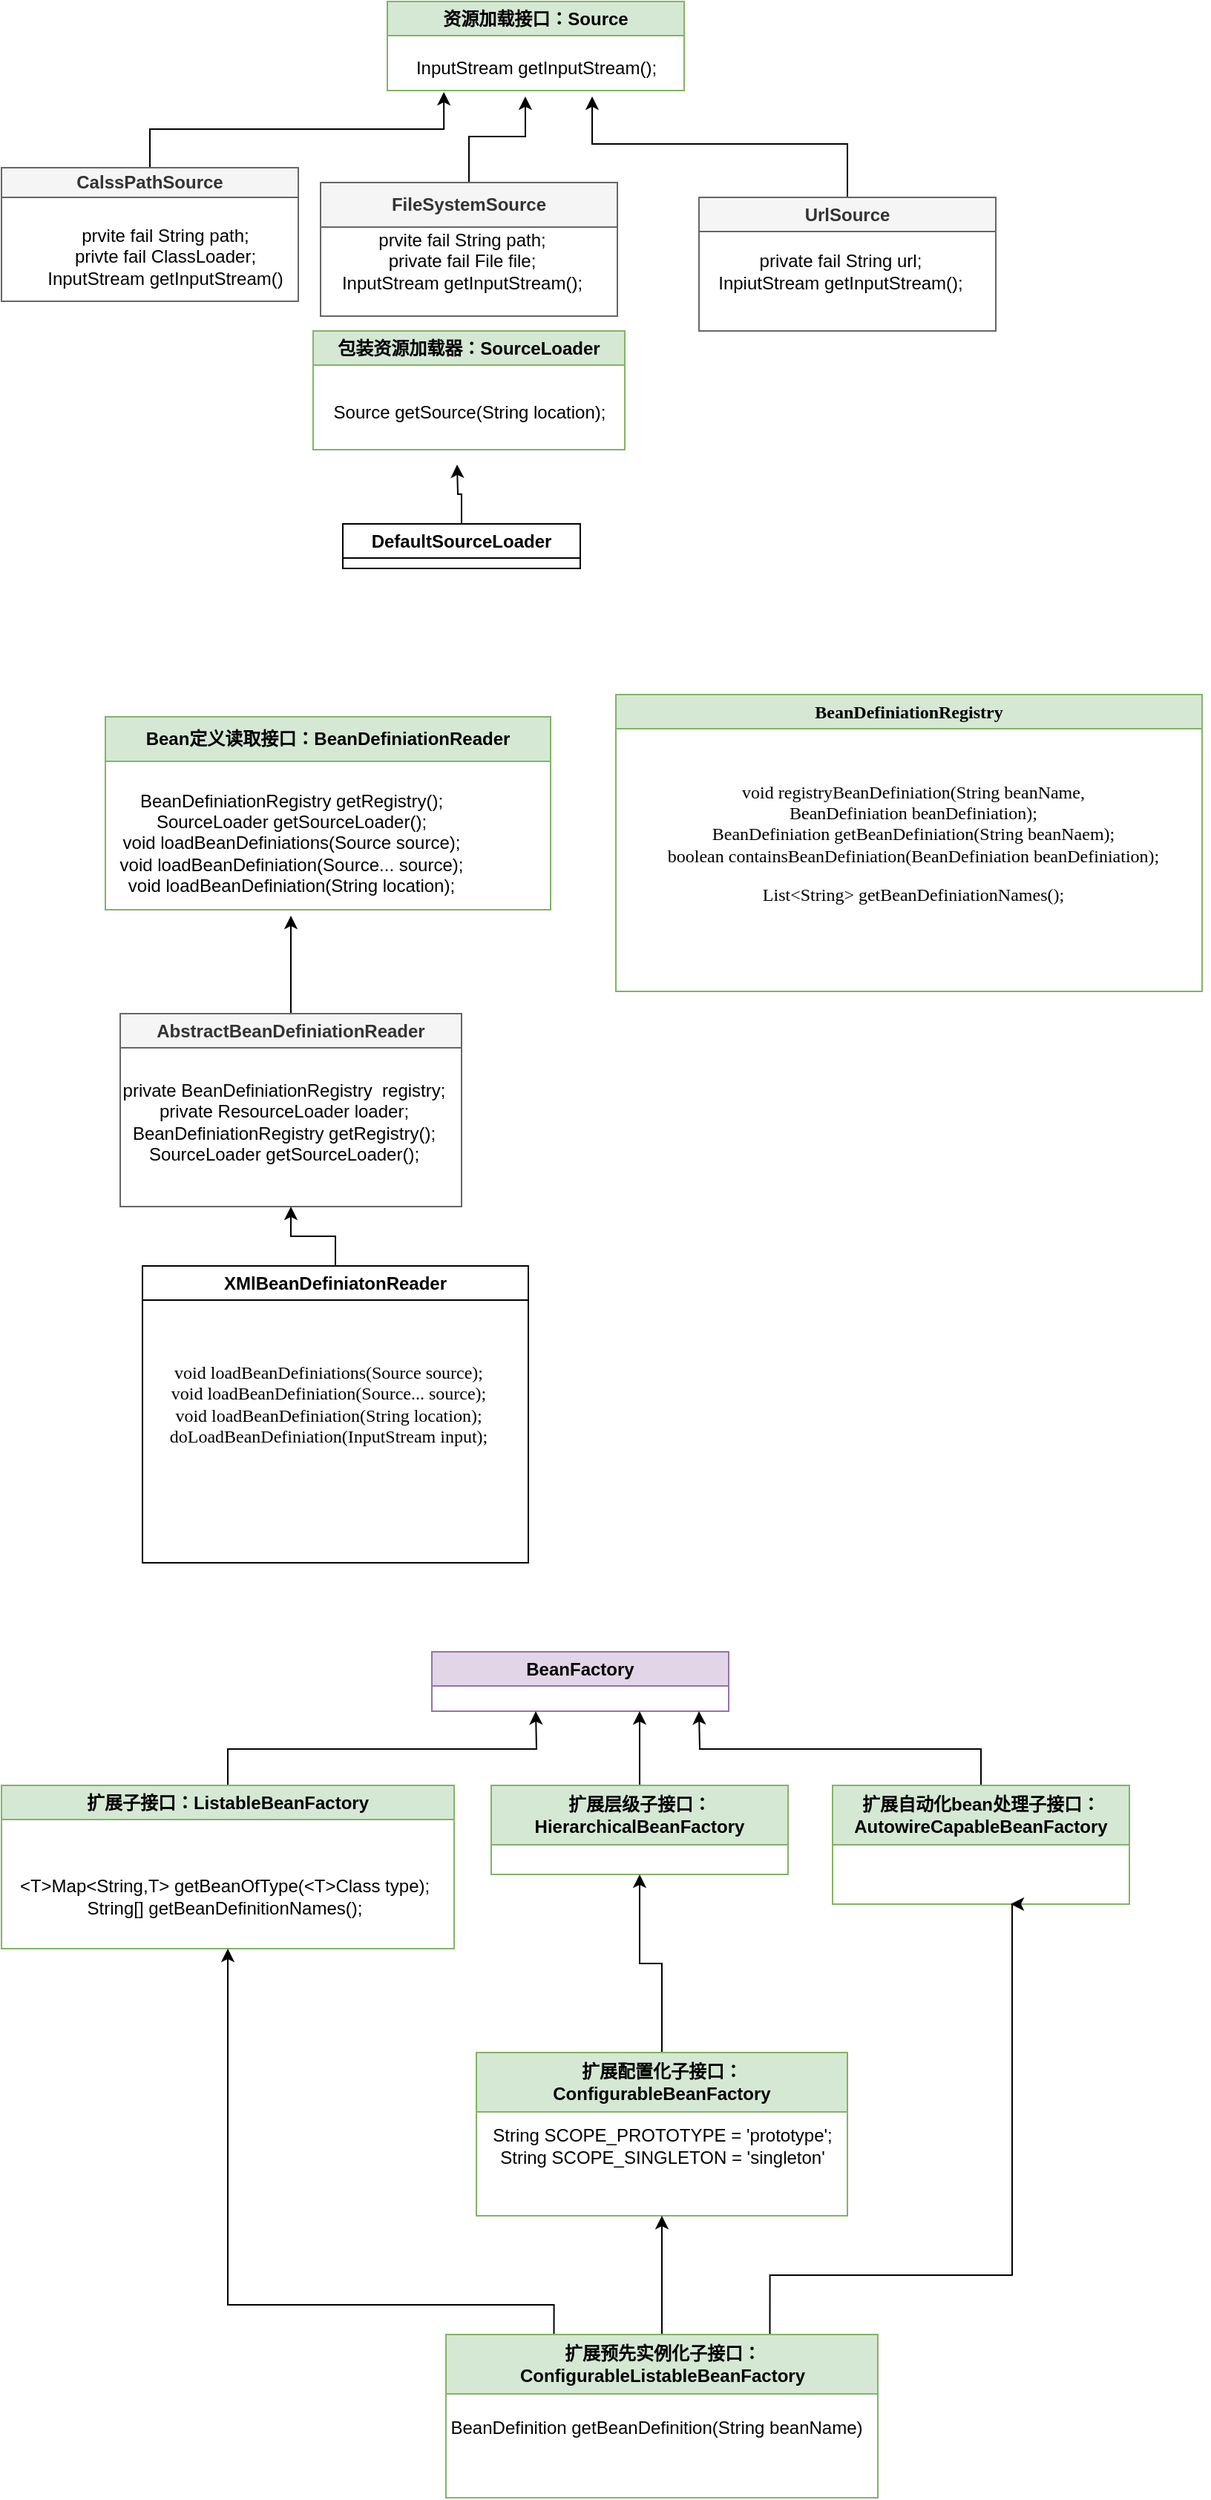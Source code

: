 <mxfile version="21.7.4" type="github">
  <diagram name="第 1 页" id="g-J7haauCMhBv2Hcuovk">
    <mxGraphModel dx="1434" dy="758" grid="1" gridSize="10" guides="1" tooltips="1" connect="1" arrows="1" fold="1" page="1" pageScale="1" pageWidth="827" pageHeight="1169" math="0" shadow="0">
      <root>
        <mxCell id="0" />
        <mxCell id="1" parent="0" />
        <mxCell id="VR_gZrT574FHimNZZ2ZZ-10" value="资源加载接口：Source" style="swimlane;whiteSpace=wrap;html=1;fillColor=#d5e8d4;strokeColor=#82b366;" parent="1" vertex="1">
          <mxGeometry x="270" y="48" width="200" height="60" as="geometry">
            <mxRectangle x="270" y="48" width="170" height="30" as="alternateBounds" />
          </mxGeometry>
        </mxCell>
        <mxCell id="VR_gZrT574FHimNZZ2ZZ-13" value="InputStream getInputStream();" style="text;html=1;align=center;verticalAlign=middle;resizable=0;points=[];autosize=1;strokeColor=none;fillColor=none;" parent="VR_gZrT574FHimNZZ2ZZ-10" vertex="1">
          <mxGeometry x="5" y="30" width="190" height="30" as="geometry" />
        </mxCell>
        <mxCell id="VR_gZrT574FHimNZZ2ZZ-25" style="edgeStyle=orthogonalEdgeStyle;rounded=0;orthogonalLoop=1;jettySize=auto;html=1;exitX=0.5;exitY=0;exitDx=0;exitDy=0;entryX=0.174;entryY=1.033;entryDx=0;entryDy=0;entryPerimeter=0;" parent="1" source="VR_gZrT574FHimNZZ2ZZ-17" target="VR_gZrT574FHimNZZ2ZZ-13" edge="1">
          <mxGeometry relative="1" as="geometry" />
        </mxCell>
        <mxCell id="VR_gZrT574FHimNZZ2ZZ-17" value="CalssPathSource" style="swimlane;whiteSpace=wrap;html=1;startSize=20;fillColor=#f5f5f5;fontColor=#333333;strokeColor=#666666;" parent="1" vertex="1">
          <mxGeometry x="10" y="160" width="200" height="90" as="geometry">
            <mxRectangle x="70" y="160" width="140" height="30" as="alternateBounds" />
          </mxGeometry>
        </mxCell>
        <mxCell id="VR_gZrT574FHimNZZ2ZZ-18" value="prvite fail String path;&lt;br&gt;privte fail ClassLoader;&lt;br&gt;InputStream getInputStream()" style="text;html=1;align=center;verticalAlign=middle;resizable=0;points=[];autosize=1;strokeColor=none;fillColor=none;" parent="VR_gZrT574FHimNZZ2ZZ-17" vertex="1">
          <mxGeometry x="20" y="30" width="180" height="60" as="geometry" />
        </mxCell>
        <mxCell id="VR_gZrT574FHimNZZ2ZZ-26" style="edgeStyle=orthogonalEdgeStyle;rounded=0;orthogonalLoop=1;jettySize=auto;html=1;exitX=0.5;exitY=0;exitDx=0;exitDy=0;entryX=0.463;entryY=1.133;entryDx=0;entryDy=0;entryPerimeter=0;" parent="1" source="VR_gZrT574FHimNZZ2ZZ-19" target="VR_gZrT574FHimNZZ2ZZ-13" edge="1">
          <mxGeometry relative="1" as="geometry" />
        </mxCell>
        <mxCell id="VR_gZrT574FHimNZZ2ZZ-19" value="FileSystemSource" style="swimlane;whiteSpace=wrap;html=1;startSize=30;fillColor=#f5f5f5;fontColor=#333333;strokeColor=#666666;" parent="1" vertex="1">
          <mxGeometry x="225" y="170" width="200" height="90" as="geometry">
            <mxRectangle x="250" y="160" width="140" height="30" as="alternateBounds" />
          </mxGeometry>
        </mxCell>
        <mxCell id="VR_gZrT574FHimNZZ2ZZ-21" value="prvite fail String path;&lt;br&gt;private fail File file;&lt;br&gt;InputStream getInputStream();" style="text;html=1;align=center;verticalAlign=middle;resizable=0;points=[];autosize=1;strokeColor=none;fillColor=none;" parent="VR_gZrT574FHimNZZ2ZZ-19" vertex="1">
          <mxGeometry y="23" width="190" height="60" as="geometry" />
        </mxCell>
        <mxCell id="VR_gZrT574FHimNZZ2ZZ-27" style="edgeStyle=orthogonalEdgeStyle;rounded=0;orthogonalLoop=1;jettySize=auto;html=1;exitX=0.5;exitY=0;exitDx=0;exitDy=0;entryX=0.7;entryY=1.133;entryDx=0;entryDy=0;entryPerimeter=0;" parent="1" source="VR_gZrT574FHimNZZ2ZZ-22" target="VR_gZrT574FHimNZZ2ZZ-13" edge="1">
          <mxGeometry relative="1" as="geometry" />
        </mxCell>
        <mxCell id="VR_gZrT574FHimNZZ2ZZ-22" value="UrlSource" style="swimlane;whiteSpace=wrap;html=1;startSize=23;fillColor=#f5f5f5;fontColor=#333333;strokeColor=#666666;" parent="1" vertex="1">
          <mxGeometry x="480" y="180" width="200" height="90" as="geometry">
            <mxRectangle x="480" y="180" width="100" height="30" as="alternateBounds" />
          </mxGeometry>
        </mxCell>
        <mxCell id="VR_gZrT574FHimNZZ2ZZ-24" value="private fail String url;&lt;br&gt;InpiutStream getInputStream();" style="text;html=1;align=center;verticalAlign=middle;resizable=0;points=[];autosize=1;strokeColor=none;fillColor=none;" parent="VR_gZrT574FHimNZZ2ZZ-22" vertex="1">
          <mxGeometry y="30" width="190" height="40" as="geometry" />
        </mxCell>
        <mxCell id="VR_gZrT574FHimNZZ2ZZ-28" value="包装资源加载器：SourceLoader" style="swimlane;whiteSpace=wrap;html=1;fillColor=#d5e8d4;strokeColor=#82b366;" parent="1" vertex="1">
          <mxGeometry x="220" y="270" width="210" height="80" as="geometry">
            <mxRectangle x="220" y="270" width="220" height="30" as="alternateBounds" />
          </mxGeometry>
        </mxCell>
        <mxCell id="VR_gZrT574FHimNZZ2ZZ-29" value="Source getSource(String location);" style="text;html=1;align=center;verticalAlign=middle;resizable=0;points=[];autosize=1;strokeColor=none;fillColor=none;" parent="VR_gZrT574FHimNZZ2ZZ-28" vertex="1">
          <mxGeometry y="40" width="210" height="30" as="geometry" />
        </mxCell>
        <mxCell id="VR_gZrT574FHimNZZ2ZZ-33" style="edgeStyle=orthogonalEdgeStyle;rounded=0;orthogonalLoop=1;jettySize=auto;html=1;exitX=0.5;exitY=0;exitDx=0;exitDy=0;" parent="1" source="VR_gZrT574FHimNZZ2ZZ-30" edge="1">
          <mxGeometry relative="1" as="geometry">
            <mxPoint x="317" y="360" as="targetPoint" />
          </mxGeometry>
        </mxCell>
        <mxCell id="VR_gZrT574FHimNZZ2ZZ-30" value="DefaultSourceLoader" style="swimlane;whiteSpace=wrap;html=1;" parent="1" vertex="1" collapsed="1">
          <mxGeometry x="240" y="400" width="160" height="30" as="geometry">
            <mxRectangle x="240" y="400" width="206" height="110" as="alternateBounds" />
          </mxGeometry>
        </mxCell>
        <mxCell id="VR_gZrT574FHimNZZ2ZZ-31" value="Source getSource(String location);" style="text;html=1;align=center;verticalAlign=middle;resizable=0;points=[];autosize=1;strokeColor=none;fillColor=none;" parent="VR_gZrT574FHimNZZ2ZZ-30" vertex="1">
          <mxGeometry x="-4" y="40" width="210" height="30" as="geometry" />
        </mxCell>
        <mxCell id="VR_gZrT574FHimNZZ2ZZ-34" value="Bean定义读取接口：BeanDefiniationReader" style="swimlane;whiteSpace=wrap;html=1;startSize=30;fillColor=#d5e8d4;strokeColor=#82b366;" parent="1" vertex="1">
          <mxGeometry x="80" y="530" width="300" height="130" as="geometry" />
        </mxCell>
        <mxCell id="VR_gZrT574FHimNZZ2ZZ-35" value="BeanDefiniationRegistry getRegistry();&lt;br&gt;SourceLoader getSourceLoader();&lt;br&gt;void loadBeanDefiniations(Source source);&lt;br&gt;void loadBeanDefiniation(Source... source);&lt;br&gt;void loadBeanDefiniation(String location);" style="text;html=1;align=center;verticalAlign=middle;resizable=0;points=[];autosize=1;strokeColor=none;fillColor=none;rounded=0;" parent="VR_gZrT574FHimNZZ2ZZ-34" vertex="1">
          <mxGeometry y="40" width="250" height="90" as="geometry" />
        </mxCell>
        <mxCell id="VR_gZrT574FHimNZZ2ZZ-38" style="edgeStyle=orthogonalEdgeStyle;rounded=0;orthogonalLoop=1;jettySize=auto;html=1;exitX=0.5;exitY=0;exitDx=0;exitDy=0;entryX=0.5;entryY=1.044;entryDx=0;entryDy=0;entryPerimeter=0;fontFamily=Helvetica;fontSize=12;fontColor=default;" parent="1" source="VR_gZrT574FHimNZZ2ZZ-36" target="VR_gZrT574FHimNZZ2ZZ-35" edge="1">
          <mxGeometry relative="1" as="geometry" />
        </mxCell>
        <mxCell id="VR_gZrT574FHimNZZ2ZZ-36" value="AbstractBeanDefiniationReader" style="swimlane;whiteSpace=wrap;html=1;fontFamily=Helvetica;fontSize=12;fontColor=#333333;fillColor=#f5f5f5;startSize=23;strokeColor=#666666;" parent="1" vertex="1">
          <mxGeometry x="90" y="730" width="230" height="130" as="geometry" />
        </mxCell>
        <mxCell id="VR_gZrT574FHimNZZ2ZZ-37" value="private BeanDefiniationRegistry&amp;nbsp; registry;&lt;br&gt;private ResourceLoader loader;&lt;br&gt;BeanDefiniationRegistry getRegistry();&lt;br style=&quot;border-color: var(--border-color);&quot;&gt;SourceLoader getSourceLoader();" style="text;html=1;align=center;verticalAlign=middle;resizable=0;points=[];autosize=1;strokeColor=none;fillColor=none;fontSize=12;fontFamily=Helvetica;fontColor=default;" parent="1" vertex="1">
          <mxGeometry x="80" y="768" width="240" height="70" as="geometry" />
        </mxCell>
        <mxCell id="VR_gZrT574FHimNZZ2ZZ-39" value="BeanDefiniationRegistry" style="swimlane;whiteSpace=wrap;html=1;fontFamily=Comic Sans MS;fontSize=12;fillColor=#d5e8d4;strokeColor=#82b366;" parent="1" vertex="1">
          <mxGeometry x="424" y="515" width="395" height="200" as="geometry" />
        </mxCell>
        <mxCell id="VR_gZrT574FHimNZZ2ZZ-40" value="&lt;pre&gt;&lt;font face=&quot;Comic Sans MS&quot;&gt;void registryBeanDefiniation(String beanName,&lt;br&gt;BeanDefiniation beanDefiniation);&lt;br&gt;BeanDefiniation getBeanDefiniation(String beanNaem);&lt;br&gt;boolean containsBeanDefiniation(BeanDefiniation beanDefiniation);&lt;/font&gt;&lt;/pre&gt;&lt;pre&gt;&lt;font face=&quot;Comic Sans MS&quot;&gt;List&amp;lt;String&amp;gt; getBeanDefiniationNames();&lt;/font&gt;&lt;/pre&gt;" style="text;html=1;align=center;verticalAlign=middle;resizable=0;points=[];autosize=1;strokeColor=none;fillColor=none;fontSize=12;fontFamily=Helvetica;fontColor=default;" parent="VR_gZrT574FHimNZZ2ZZ-39" vertex="1">
          <mxGeometry y="35" width="400" height="130" as="geometry" />
        </mxCell>
        <mxCell id="VR_gZrT574FHimNZZ2ZZ-43" style="edgeStyle=orthogonalEdgeStyle;rounded=0;orthogonalLoop=1;jettySize=auto;html=1;exitX=0.5;exitY=0;exitDx=0;exitDy=0;entryX=0.5;entryY=1;entryDx=0;entryDy=0;fontFamily=Helvetica;fontSize=12;fontColor=default;" parent="1" source="VR_gZrT574FHimNZZ2ZZ-41" target="VR_gZrT574FHimNZZ2ZZ-36" edge="1">
          <mxGeometry relative="1" as="geometry" />
        </mxCell>
        <mxCell id="VR_gZrT574FHimNZZ2ZZ-41" value="XMlBeanDefiniatonReader" style="swimlane;whiteSpace=wrap;html=1;fontFamily=Helvetica;fontSize=12;fontColor=default;fillColor=none;gradientColor=none;" parent="1" vertex="1">
          <mxGeometry x="105" y="900" width="260" height="200" as="geometry" />
        </mxCell>
        <mxCell id="VR_gZrT574FHimNZZ2ZZ-42" value="&lt;font face=&quot;Comic Sans MS&quot;&gt;void loadBeanDefiniations(Source source);&lt;br style=&quot;border-color: var(--border-color);&quot;&gt;void loadBeanDefiniation(Source... source);&lt;br style=&quot;border-color: var(--border-color);&quot;&gt;void loadBeanDefiniation(String location);&lt;br&gt;doLoadBeanDefiniation(InputStream input);&lt;br&gt;&lt;/font&gt;" style="text;html=1;align=center;verticalAlign=middle;resizable=0;points=[];autosize=1;strokeColor=none;fillColor=none;fontSize=12;fontFamily=Helvetica;fontColor=default;" parent="VR_gZrT574FHimNZZ2ZZ-41" vertex="1">
          <mxGeometry x="-10" y="53" width="270" height="80" as="geometry" />
        </mxCell>
        <mxCell id="b1BGuszxXx0j2l9fACfJ-1" value="BeanFactory" style="swimlane;whiteSpace=wrap;html=1;fillColor=#e1d5e7;strokeColor=#9673a6;" vertex="1" parent="1">
          <mxGeometry x="300" y="1160" width="200" height="40" as="geometry" />
        </mxCell>
        <mxCell id="b1BGuszxXx0j2l9fACfJ-10" style="edgeStyle=orthogonalEdgeStyle;rounded=0;orthogonalLoop=1;jettySize=auto;html=1;exitX=0.5;exitY=0;exitDx=0;exitDy=0;" edge="1" parent="1" source="b1BGuszxXx0j2l9fACfJ-2">
          <mxGeometry relative="1" as="geometry">
            <mxPoint x="370" y="1200" as="targetPoint" />
          </mxGeometry>
        </mxCell>
        <mxCell id="b1BGuszxXx0j2l9fACfJ-2" value="扩展子接口：ListableBeanFactory" style="swimlane;whiteSpace=wrap;html=1;fillColor=#d5e8d4;strokeColor=#82b366;" vertex="1" parent="1">
          <mxGeometry x="10" y="1250" width="305" height="110" as="geometry" />
        </mxCell>
        <mxCell id="b1BGuszxXx0j2l9fACfJ-3" value="&amp;lt;T&amp;gt;Map&amp;lt;String,T&amp;gt; getBeanOfType(&amp;lt;T&amp;gt;Class type);&lt;br&gt;String[] getBeanDefinitionNames();" style="text;html=1;align=center;verticalAlign=middle;resizable=0;points=[];autosize=1;strokeColor=none;fillColor=none;" vertex="1" parent="b1BGuszxXx0j2l9fACfJ-2">
          <mxGeometry y="55" width="300" height="40" as="geometry" />
        </mxCell>
        <mxCell id="b1BGuszxXx0j2l9fACfJ-11" style="edgeStyle=orthogonalEdgeStyle;rounded=0;orthogonalLoop=1;jettySize=auto;html=1;exitX=0.5;exitY=0;exitDx=0;exitDy=0;" edge="1" parent="1" source="b1BGuszxXx0j2l9fACfJ-4">
          <mxGeometry relative="1" as="geometry">
            <mxPoint x="440" y="1200" as="targetPoint" />
          </mxGeometry>
        </mxCell>
        <mxCell id="b1BGuszxXx0j2l9fACfJ-4" value="扩展层级子接口：HierarchicalBeanFactory" style="swimlane;whiteSpace=wrap;html=1;startSize=40;fillColor=#d5e8d4;strokeColor=#82b366;" vertex="1" parent="1">
          <mxGeometry x="340" y="1250" width="200" height="60" as="geometry" />
        </mxCell>
        <mxCell id="b1BGuszxXx0j2l9fACfJ-12" style="edgeStyle=orthogonalEdgeStyle;rounded=0;orthogonalLoop=1;jettySize=auto;html=1;exitX=0.5;exitY=0;exitDx=0;exitDy=0;" edge="1" parent="1" source="b1BGuszxXx0j2l9fACfJ-5">
          <mxGeometry relative="1" as="geometry">
            <mxPoint x="480" y="1200" as="targetPoint" />
          </mxGeometry>
        </mxCell>
        <mxCell id="b1BGuszxXx0j2l9fACfJ-5" value="扩展自动化bean处理子接口：&lt;br&gt;AutowireCapableBeanFactory" style="swimlane;whiteSpace=wrap;html=1;startSize=40;fillColor=#d5e8d4;strokeColor=#82b366;" vertex="1" parent="1">
          <mxGeometry x="570" y="1250" width="200" height="80" as="geometry" />
        </mxCell>
        <mxCell id="b1BGuszxXx0j2l9fACfJ-13" style="edgeStyle=orthogonalEdgeStyle;rounded=0;orthogonalLoop=1;jettySize=auto;html=1;exitX=0.5;exitY=0;exitDx=0;exitDy=0;entryX=0.5;entryY=1;entryDx=0;entryDy=0;" edge="1" parent="1" source="b1BGuszxXx0j2l9fACfJ-6" target="b1BGuszxXx0j2l9fACfJ-4">
          <mxGeometry relative="1" as="geometry" />
        </mxCell>
        <mxCell id="b1BGuszxXx0j2l9fACfJ-6" value="扩展配置化子接口：&lt;br&gt;ConfigurableBeanFactory" style="swimlane;whiteSpace=wrap;html=1;fillColor=#d5e8d4;strokeColor=#82b366;startSize=40;" vertex="1" parent="1">
          <mxGeometry x="330" y="1430" width="250" height="110" as="geometry" />
        </mxCell>
        <mxCell id="b1BGuszxXx0j2l9fACfJ-7" value="String SCOPE_PROTOTYPE = &#39;prototype&#39;;&lt;br&gt;String SCOPE_SINGLETON = &#39;singleton&#39;" style="text;html=1;align=center;verticalAlign=middle;resizable=0;points=[];autosize=1;strokeColor=none;fillColor=none;" vertex="1" parent="b1BGuszxXx0j2l9fACfJ-6">
          <mxGeometry y="43" width="250" height="40" as="geometry" />
        </mxCell>
        <mxCell id="b1BGuszxXx0j2l9fACfJ-14" style="edgeStyle=orthogonalEdgeStyle;rounded=0;orthogonalLoop=1;jettySize=auto;html=1;exitX=0.25;exitY=0;exitDx=0;exitDy=0;entryX=0.5;entryY=1;entryDx=0;entryDy=0;" edge="1" parent="1" source="b1BGuszxXx0j2l9fACfJ-8" target="b1BGuszxXx0j2l9fACfJ-2">
          <mxGeometry relative="1" as="geometry">
            <Array as="points">
              <mxPoint x="163" y="1600" />
            </Array>
          </mxGeometry>
        </mxCell>
        <mxCell id="b1BGuszxXx0j2l9fACfJ-15" style="edgeStyle=orthogonalEdgeStyle;rounded=0;orthogonalLoop=1;jettySize=auto;html=1;exitX=0.5;exitY=0;exitDx=0;exitDy=0;entryX=0.5;entryY=1;entryDx=0;entryDy=0;" edge="1" parent="1" source="b1BGuszxXx0j2l9fACfJ-8" target="b1BGuszxXx0j2l9fACfJ-6">
          <mxGeometry relative="1" as="geometry" />
        </mxCell>
        <mxCell id="b1BGuszxXx0j2l9fACfJ-16" style="edgeStyle=orthogonalEdgeStyle;rounded=0;orthogonalLoop=1;jettySize=auto;html=1;exitX=0.75;exitY=0;exitDx=0;exitDy=0;" edge="1" parent="1" source="b1BGuszxXx0j2l9fACfJ-8">
          <mxGeometry relative="1" as="geometry">
            <mxPoint x="690" y="1330" as="targetPoint" />
            <Array as="points">
              <mxPoint x="528" y="1580" />
              <mxPoint x="691" y="1580" />
            </Array>
          </mxGeometry>
        </mxCell>
        <mxCell id="b1BGuszxXx0j2l9fACfJ-8" value="扩展预先实例化子接口：&lt;br&gt;ConfigurableListableBeanFactory" style="swimlane;whiteSpace=wrap;html=1;startSize=40;fillColor=#d5e8d4;strokeColor=#82b366;" vertex="1" parent="1">
          <mxGeometry x="309.5" y="1620" width="291" height="110" as="geometry" />
        </mxCell>
        <mxCell id="b1BGuszxXx0j2l9fACfJ-9" value="BeanDefinition getBeanDefinition(String beanName)" style="text;html=1;align=center;verticalAlign=middle;resizable=0;points=[];autosize=1;strokeColor=none;fillColor=none;" vertex="1" parent="b1BGuszxXx0j2l9fACfJ-8">
          <mxGeometry x="-9" y="48" width="300" height="30" as="geometry" />
        </mxCell>
      </root>
    </mxGraphModel>
  </diagram>
</mxfile>

